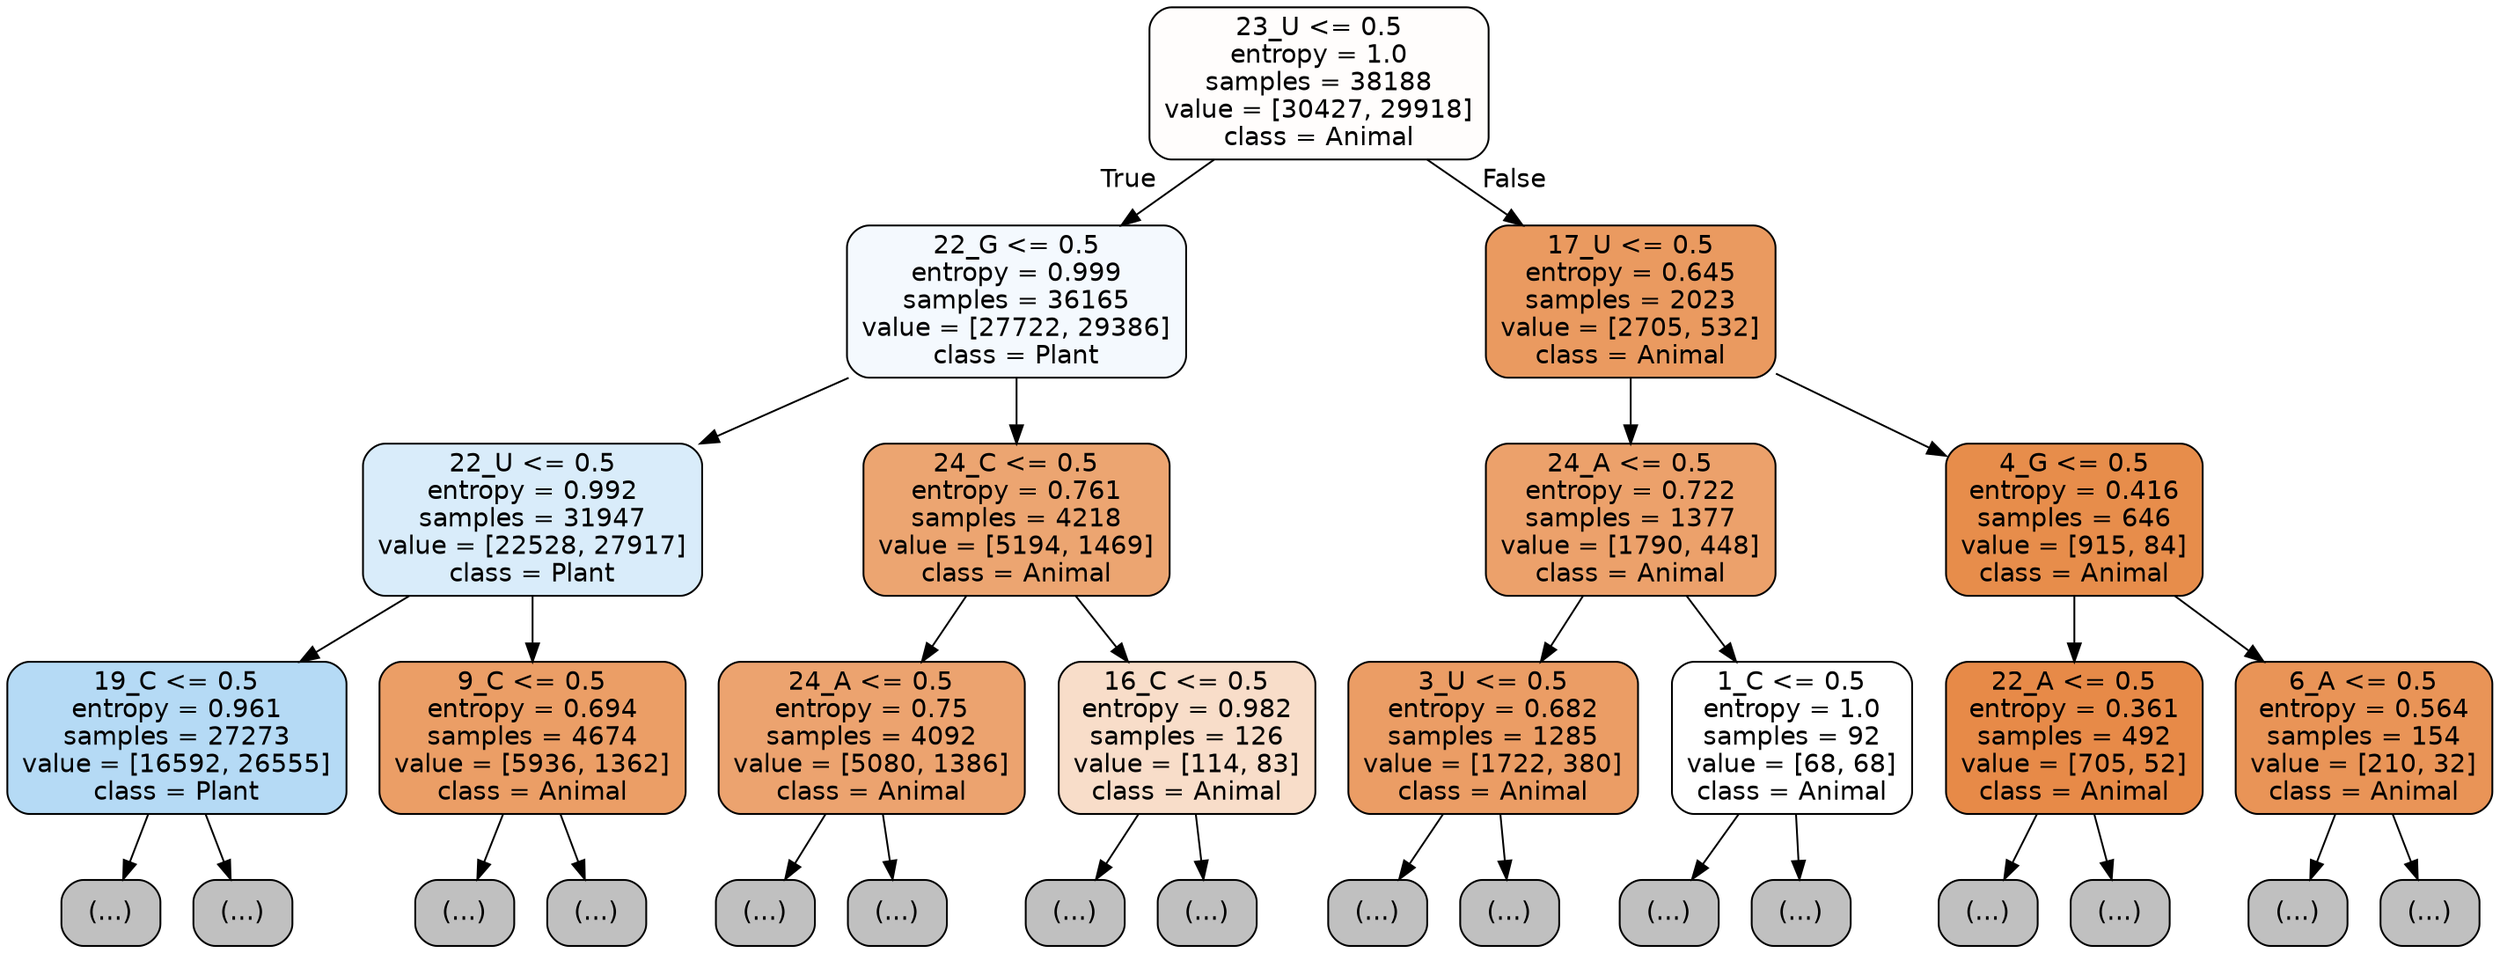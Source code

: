 digraph Tree {
node [shape=box, style="filled, rounded", color="black", fontname="helvetica"] ;
edge [fontname="helvetica"] ;
0 [label="23_U <= 0.5\nentropy = 1.0\nsamples = 38188\nvalue = [30427, 29918]\nclass = Animal", fillcolor="#fffdfc"] ;
1 [label="22_G <= 0.5\nentropy = 0.999\nsamples = 36165\nvalue = [27722, 29386]\nclass = Plant", fillcolor="#f4f9fe"] ;
0 -> 1 [labeldistance=2.5, labelangle=45, headlabel="True"] ;
2 [label="22_U <= 0.5\nentropy = 0.992\nsamples = 31947\nvalue = [22528, 27917]\nclass = Plant", fillcolor="#d9ecfa"] ;
1 -> 2 ;
3 [label="19_C <= 0.5\nentropy = 0.961\nsamples = 27273\nvalue = [16592, 26555]\nclass = Plant", fillcolor="#b5daf5"] ;
2 -> 3 ;
4 [label="(...)", fillcolor="#C0C0C0"] ;
3 -> 4 ;
9033 [label="(...)", fillcolor="#C0C0C0"] ;
3 -> 9033 ;
11970 [label="9_C <= 0.5\nentropy = 0.694\nsamples = 4674\nvalue = [5936, 1362]\nclass = Animal", fillcolor="#eb9e66"] ;
2 -> 11970 ;
11971 [label="(...)", fillcolor="#C0C0C0"] ;
11970 -> 11971 ;
13352 [label="(...)", fillcolor="#C0C0C0"] ;
11970 -> 13352 ;
13783 [label="24_C <= 0.5\nentropy = 0.761\nsamples = 4218\nvalue = [5194, 1469]\nclass = Animal", fillcolor="#eca571"] ;
1 -> 13783 ;
13784 [label="24_A <= 0.5\nentropy = 0.75\nsamples = 4092\nvalue = [5080, 1386]\nclass = Animal", fillcolor="#eca36f"] ;
13783 -> 13784 ;
13785 [label="(...)", fillcolor="#C0C0C0"] ;
13784 -> 13785 ;
15330 [label="(...)", fillcolor="#C0C0C0"] ;
13784 -> 15330 ;
15401 [label="16_C <= 0.5\nentropy = 0.982\nsamples = 126\nvalue = [114, 83]\nclass = Animal", fillcolor="#f8ddc9"] ;
13783 -> 15401 ;
15402 [label="(...)", fillcolor="#C0C0C0"] ;
15401 -> 15402 ;
15483 [label="(...)", fillcolor="#C0C0C0"] ;
15401 -> 15483 ;
15500 [label="17_U <= 0.5\nentropy = 0.645\nsamples = 2023\nvalue = [2705, 532]\nclass = Animal", fillcolor="#ea9a60"] ;
0 -> 15500 [labeldistance=2.5, labelangle=-45, headlabel="False"] ;
15501 [label="24_A <= 0.5\nentropy = 0.722\nsamples = 1377\nvalue = [1790, 448]\nclass = Animal", fillcolor="#eca16b"] ;
15500 -> 15501 ;
15502 [label="3_U <= 0.5\nentropy = 0.682\nsamples = 1285\nvalue = [1722, 380]\nclass = Animal", fillcolor="#eb9d65"] ;
15501 -> 15502 ;
15503 [label="(...)", fillcolor="#C0C0C0"] ;
15502 -> 15503 ;
15870 [label="(...)", fillcolor="#C0C0C0"] ;
15502 -> 15870 ;
15987 [label="1_C <= 0.5\nentropy = 1.0\nsamples = 92\nvalue = [68, 68]\nclass = Animal", fillcolor="#ffffff"] ;
15501 -> 15987 ;
15988 [label="(...)", fillcolor="#C0C0C0"] ;
15987 -> 15988 ;
16039 [label="(...)", fillcolor="#C0C0C0"] ;
15987 -> 16039 ;
16046 [label="4_G <= 0.5\nentropy = 0.416\nsamples = 646\nvalue = [915, 84]\nclass = Animal", fillcolor="#e78d4b"] ;
15500 -> 16046 ;
16047 [label="22_A <= 0.5\nentropy = 0.361\nsamples = 492\nvalue = [705, 52]\nclass = Animal", fillcolor="#e78a48"] ;
16046 -> 16047 ;
16048 [label="(...)", fillcolor="#C0C0C0"] ;
16047 -> 16048 ;
16125 [label="(...)", fillcolor="#C0C0C0"] ;
16047 -> 16125 ;
16164 [label="6_A <= 0.5\nentropy = 0.564\nsamples = 154\nvalue = [210, 32]\nclass = Animal", fillcolor="#e99457"] ;
16046 -> 16164 ;
16165 [label="(...)", fillcolor="#C0C0C0"] ;
16164 -> 16165 ;
16214 [label="(...)", fillcolor="#C0C0C0"] ;
16164 -> 16214 ;
}